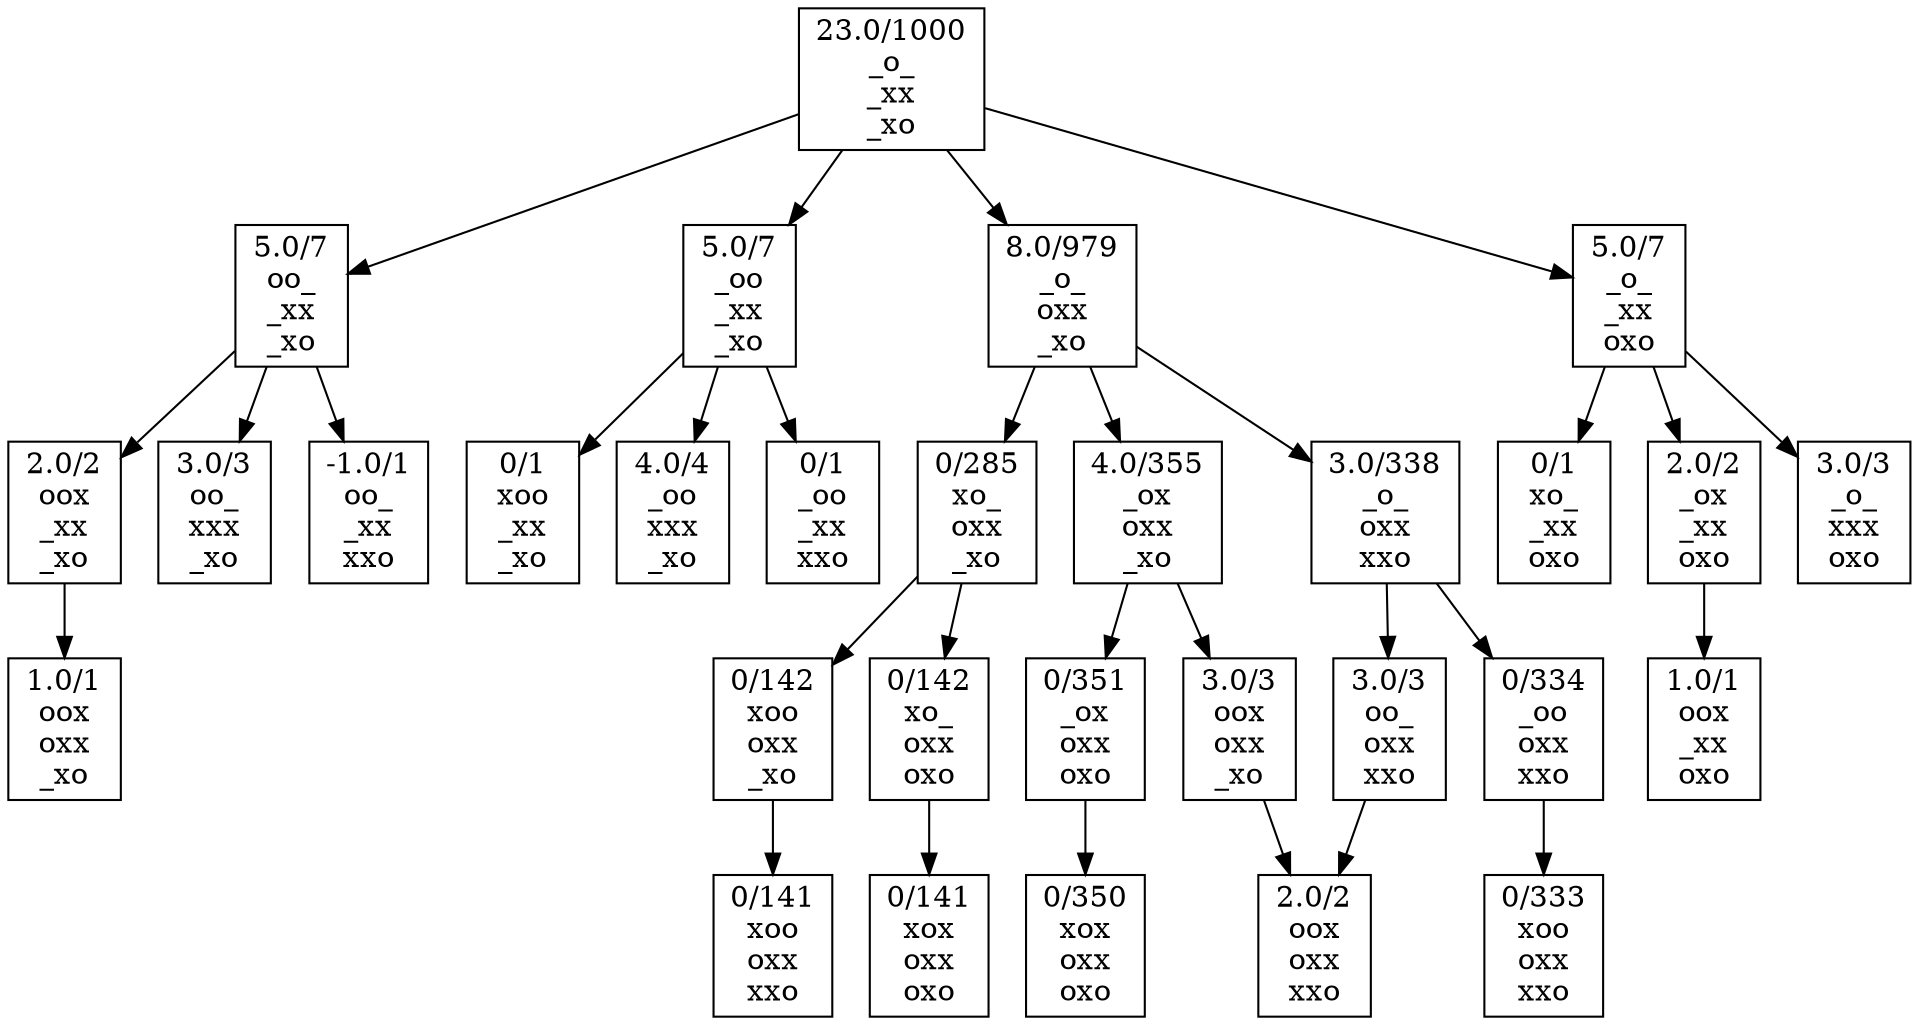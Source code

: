 digraph G {
    node [shape=box];
    "23.0/1000
_o_
_xx
_xo
" -> "5.0/7
oo_
_xx
_xo
"
    "23.0/1000
_o_
_xx
_xo
" -> "5.0/7
_oo
_xx
_xo
"
    "23.0/1000
_o_
_xx
_xo
" -> "8.0/979
_o_
oxx
_xo
"
    "23.0/1000
_o_
_xx
_xo
" -> "5.0/7
_o_
_xx
oxo
"
    "5.0/7
oo_
_xx
_xo
" -> "2.0/2
oox
_xx
_xo
"
    "5.0/7
oo_
_xx
_xo
" -> "3.0/3
oo_
xxx
_xo
"
    "5.0/7
oo_
_xx
_xo
" -> "-1.0/1
oo_
_xx
xxo
"
    "5.0/7
_oo
_xx
_xo
" -> "0/1
xoo
_xx
_xo
"
    "5.0/7
_oo
_xx
_xo
" -> "4.0/4
_oo
xxx
_xo
"
    "5.0/7
_oo
_xx
_xo
" -> "0/1
_oo
_xx
xxo
"
    "8.0/979
_o_
oxx
_xo
" -> "0/285
xo_
oxx
_xo
"
    "8.0/979
_o_
oxx
_xo
" -> "4.0/355
_ox
oxx
_xo
"
    "8.0/979
_o_
oxx
_xo
" -> "3.0/338
_o_
oxx
xxo
"
    "5.0/7
_o_
_xx
oxo
" -> "0/1
xo_
_xx
oxo
"
    "5.0/7
_o_
_xx
oxo
" -> "2.0/2
_ox
_xx
oxo
"
    "5.0/7
_o_
_xx
oxo
" -> "3.0/3
_o_
xxx
oxo
"
    "2.0/2
oox
_xx
_xo
" -> "1.0/1
oox
oxx
_xo
"
    "0/285
xo_
oxx
_xo
" -> "0/142
xoo
oxx
_xo
"
    "0/285
xo_
oxx
_xo
" -> "0/142
xo_
oxx
oxo
"
    "4.0/355
_ox
oxx
_xo
" -> "3.0/3
oox
oxx
_xo
"
    "4.0/355
_ox
oxx
_xo
" -> "0/351
_ox
oxx
oxo
"
    "3.0/338
_o_
oxx
xxo
" -> "3.0/3
oo_
oxx
xxo
"
    "3.0/338
_o_
oxx
xxo
" -> "0/334
_oo
oxx
xxo
"
    "2.0/2
_ox
_xx
oxo
" -> "1.0/1
oox
_xx
oxo
"
    "0/142
xoo
oxx
_xo
" -> "0/141
xoo
oxx
xxo
"
    "0/142
xo_
oxx
oxo
" -> "0/141
xox
oxx
oxo
"
    "3.0/3
oox
oxx
_xo
" -> "2.0/2
oox
oxx
xxo
"
    "0/351
_ox
oxx
oxo
" -> "0/350
xox
oxx
oxo
"
    "3.0/3
oo_
oxx
xxo
" -> "2.0/2
oox
oxx
xxo
"
    "0/334
_oo
oxx
xxo
" -> "0/333
xoo
oxx
xxo
"
}

